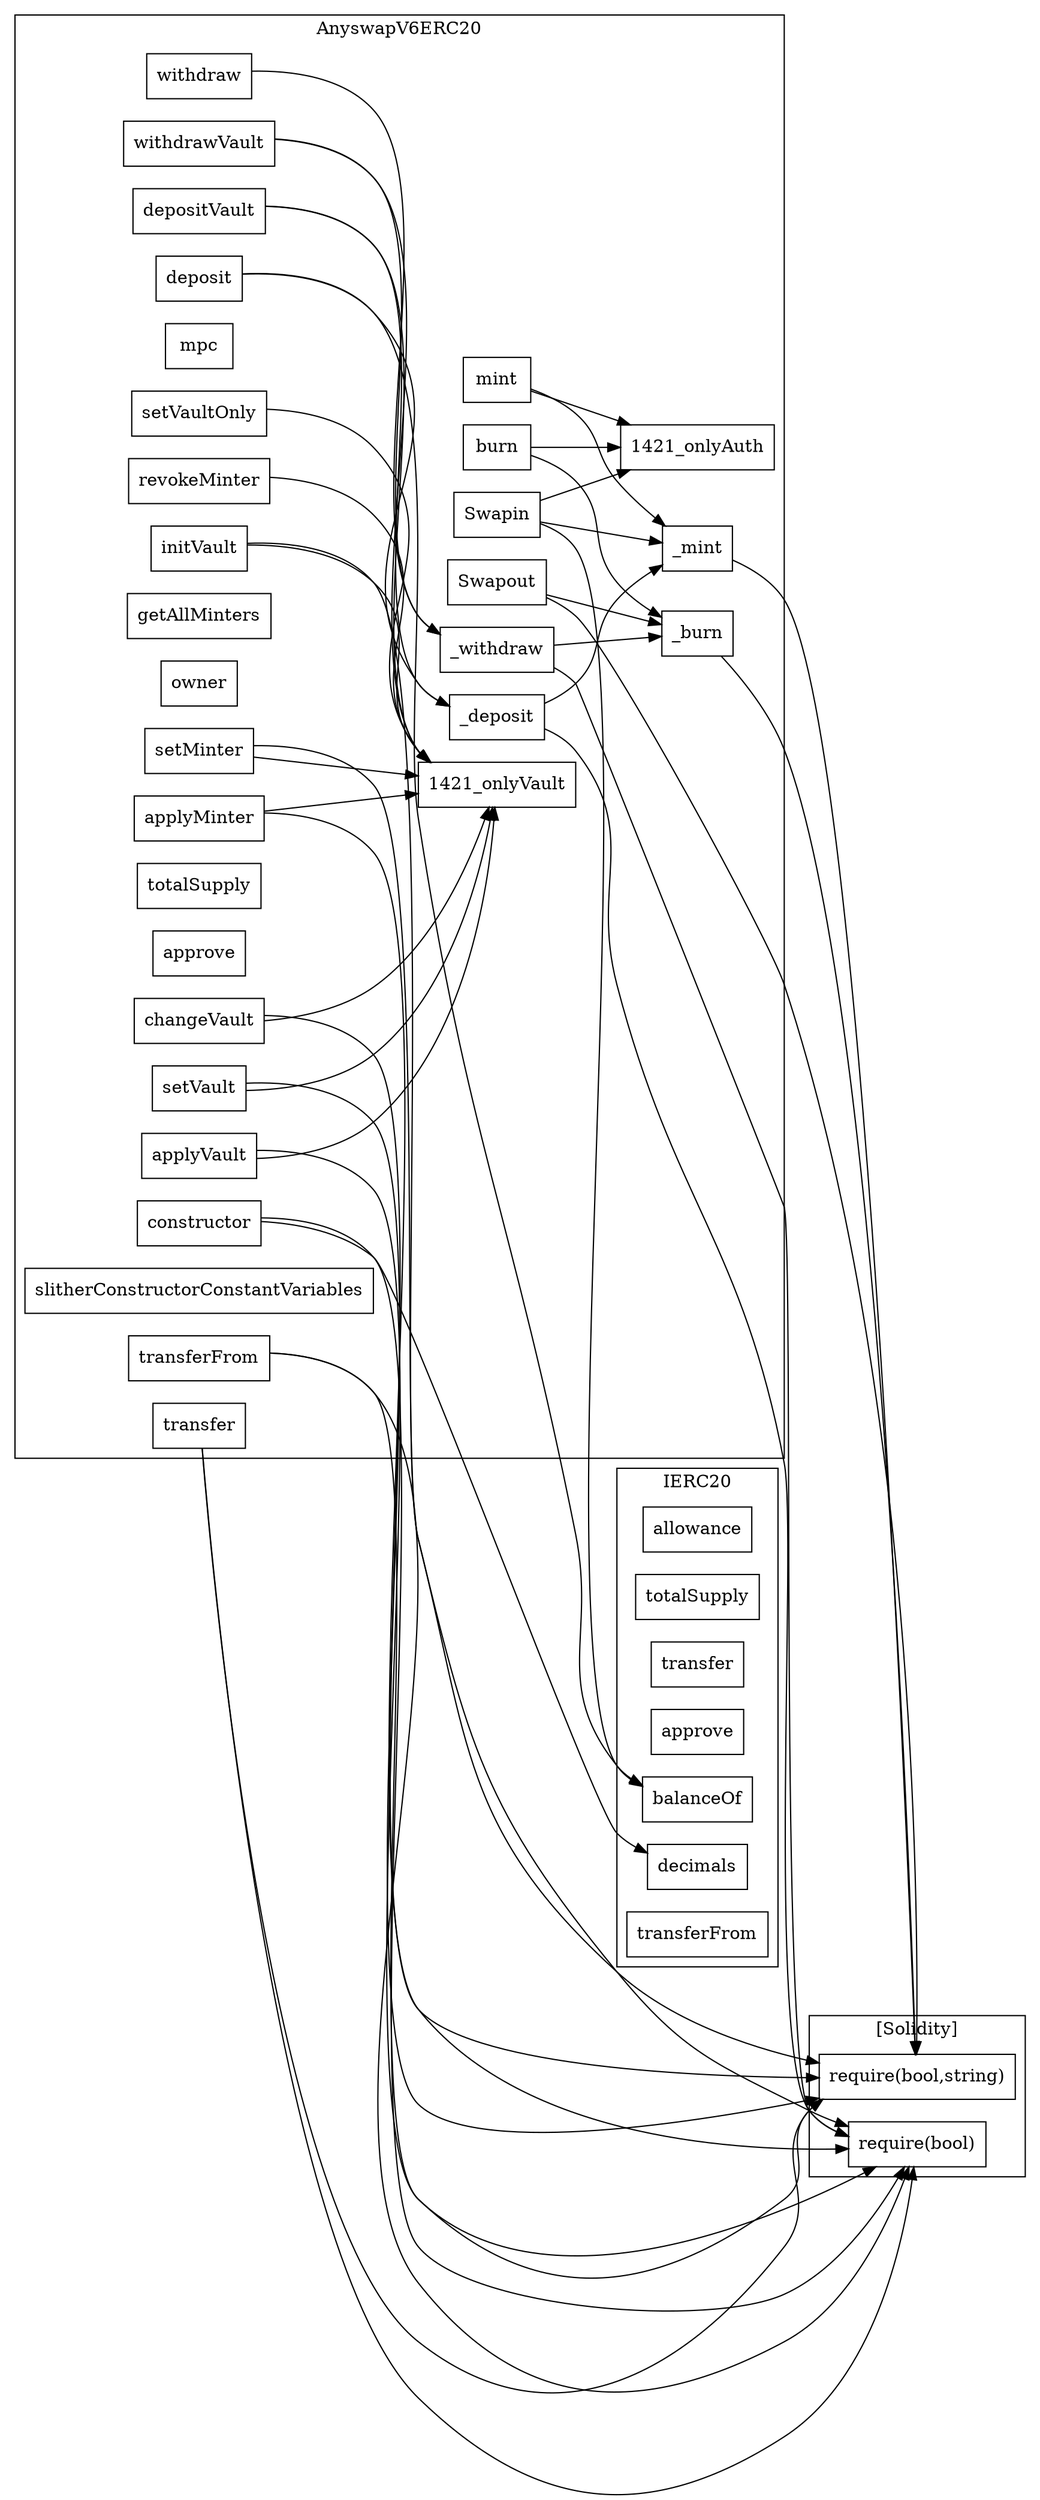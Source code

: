 strict digraph {
rankdir="LR"
node [shape=box]
subgraph cluster_74_IERC20 {
label = "IERC20"
"74_allowance" [label="allowance"]
"74_totalSupply" [label="totalSupply"]
"74_transfer" [label="transfer"]
"74_approve" [label="approve"]
"74_decimals" [label="decimals"]
"74_balanceOf" [label="balanceOf"]
"74_transferFrom" [label="transferFrom"]
}subgraph cluster_1421_AnyswapV6ERC20 {
label = "AnyswapV6ERC20"
"1421_initVault" [label="initVault"]
"1421_deposit" [label="deposit"]
"1421_Swapin" [label="Swapin"]
"1421_Swapout" [label="Swapout"]
"1421_withdrawVault" [label="withdrawVault"]
"1421_applyMinter" [label="applyMinter"]
"1421_mpc" [label="mpc"]
"1421_mint" [label="mint"]
"1421_constructor" [label="constructor"]
"1421_setMinter" [label="setMinter"]
"1421__mint" [label="_mint"]
"1421_transfer" [label="transfer"]
"1421_getAllMinters" [label="getAllMinters"]
"1421_owner" [label="owner"]
"1421_burn" [label="burn"]
"1421_withdraw" [label="withdraw"]
"1421__burn" [label="_burn"]
"1421_transferFrom" [label="transferFrom"]
"1421_totalSupply" [label="totalSupply"]
"1421_approve" [label="approve"]
"1421_setVaultOnly" [label="setVaultOnly"]
"1421__deposit" [label="_deposit"]
"1421_changeVault" [label="changeVault"]
"1421__withdraw" [label="_withdraw"]
"1421_depositVault" [label="depositVault"]
"1421_setVault" [label="setVault"]
"1421_slitherConstructorConstantVariables" [label="slitherConstructorConstantVariables"]
"1421_applyVault" [label="applyVault"]
"1421_revokeMinter" [label="revokeMinter"]
"1421_Swapin" -> "1421__mint"
"1421_initVault" -> "1421_onlyVault"
"1421_mint" -> "1421__mint"
"1421_revokeMinter" -> "1421_onlyVault"
"1421_setVault" -> "1421_onlyVault"
"1421_applyVault" -> "1421_onlyVault"
"1421_depositVault" -> "1421__deposit"
"1421_withdrawVault" -> "1421__withdraw"
"1421__deposit" -> "1421__mint"
"1421_burn" -> "1421__burn"
"1421_Swapin" -> "1421_onlyAuth"
"1421_depositVault" -> "1421_onlyVault"
"1421_setVaultOnly" -> "1421_onlyVault"
"1421__withdraw" -> "1421__burn"
"1421_burn" -> "1421_onlyAuth"
"1421_withdrawVault" -> "1421_onlyVault"
"1421_withdraw" -> "1421__withdraw"
"1421_setMinter" -> "1421_onlyVault"
"1421_applyMinter" -> "1421_onlyVault"
"1421_deposit" -> "1421__deposit"
"1421_mint" -> "1421_onlyAuth"
"1421_changeVault" -> "1421_onlyVault"
"1421_Swapout" -> "1421__burn"
}subgraph cluster_solidity {
label = "[Solidity]"
"require(bool,string)" 
"require(bool)" 
"1421_applyMinter" -> "require(bool)"
"1421_constructor" -> "require(bool)"
"1421__withdraw" -> "require(bool)"
"1421_transferFrom" -> "require(bool,string)"
"1421_setMinter" -> "require(bool,string)"
"1421_applyVault" -> "require(bool)"
"1421_setVault" -> "require(bool,string)"
"1421_Swapout" -> "require(bool,string)"
"1421__mint" -> "require(bool,string)"
"1421_transfer" -> "require(bool)"
"1421_transfer" -> "require(bool,string)"
"1421_initVault" -> "require(bool)"
"1421_transferFrom" -> "require(bool)"
"1421__deposit" -> "require(bool)"
"1421_changeVault" -> "require(bool,string)"
"1421__burn" -> "require(bool,string)"
}"1421_constructor" -> "74_decimals"
"1421_deposit" -> "74_balanceOf"
"1421_Swapin" -> "74_balanceOf"
}